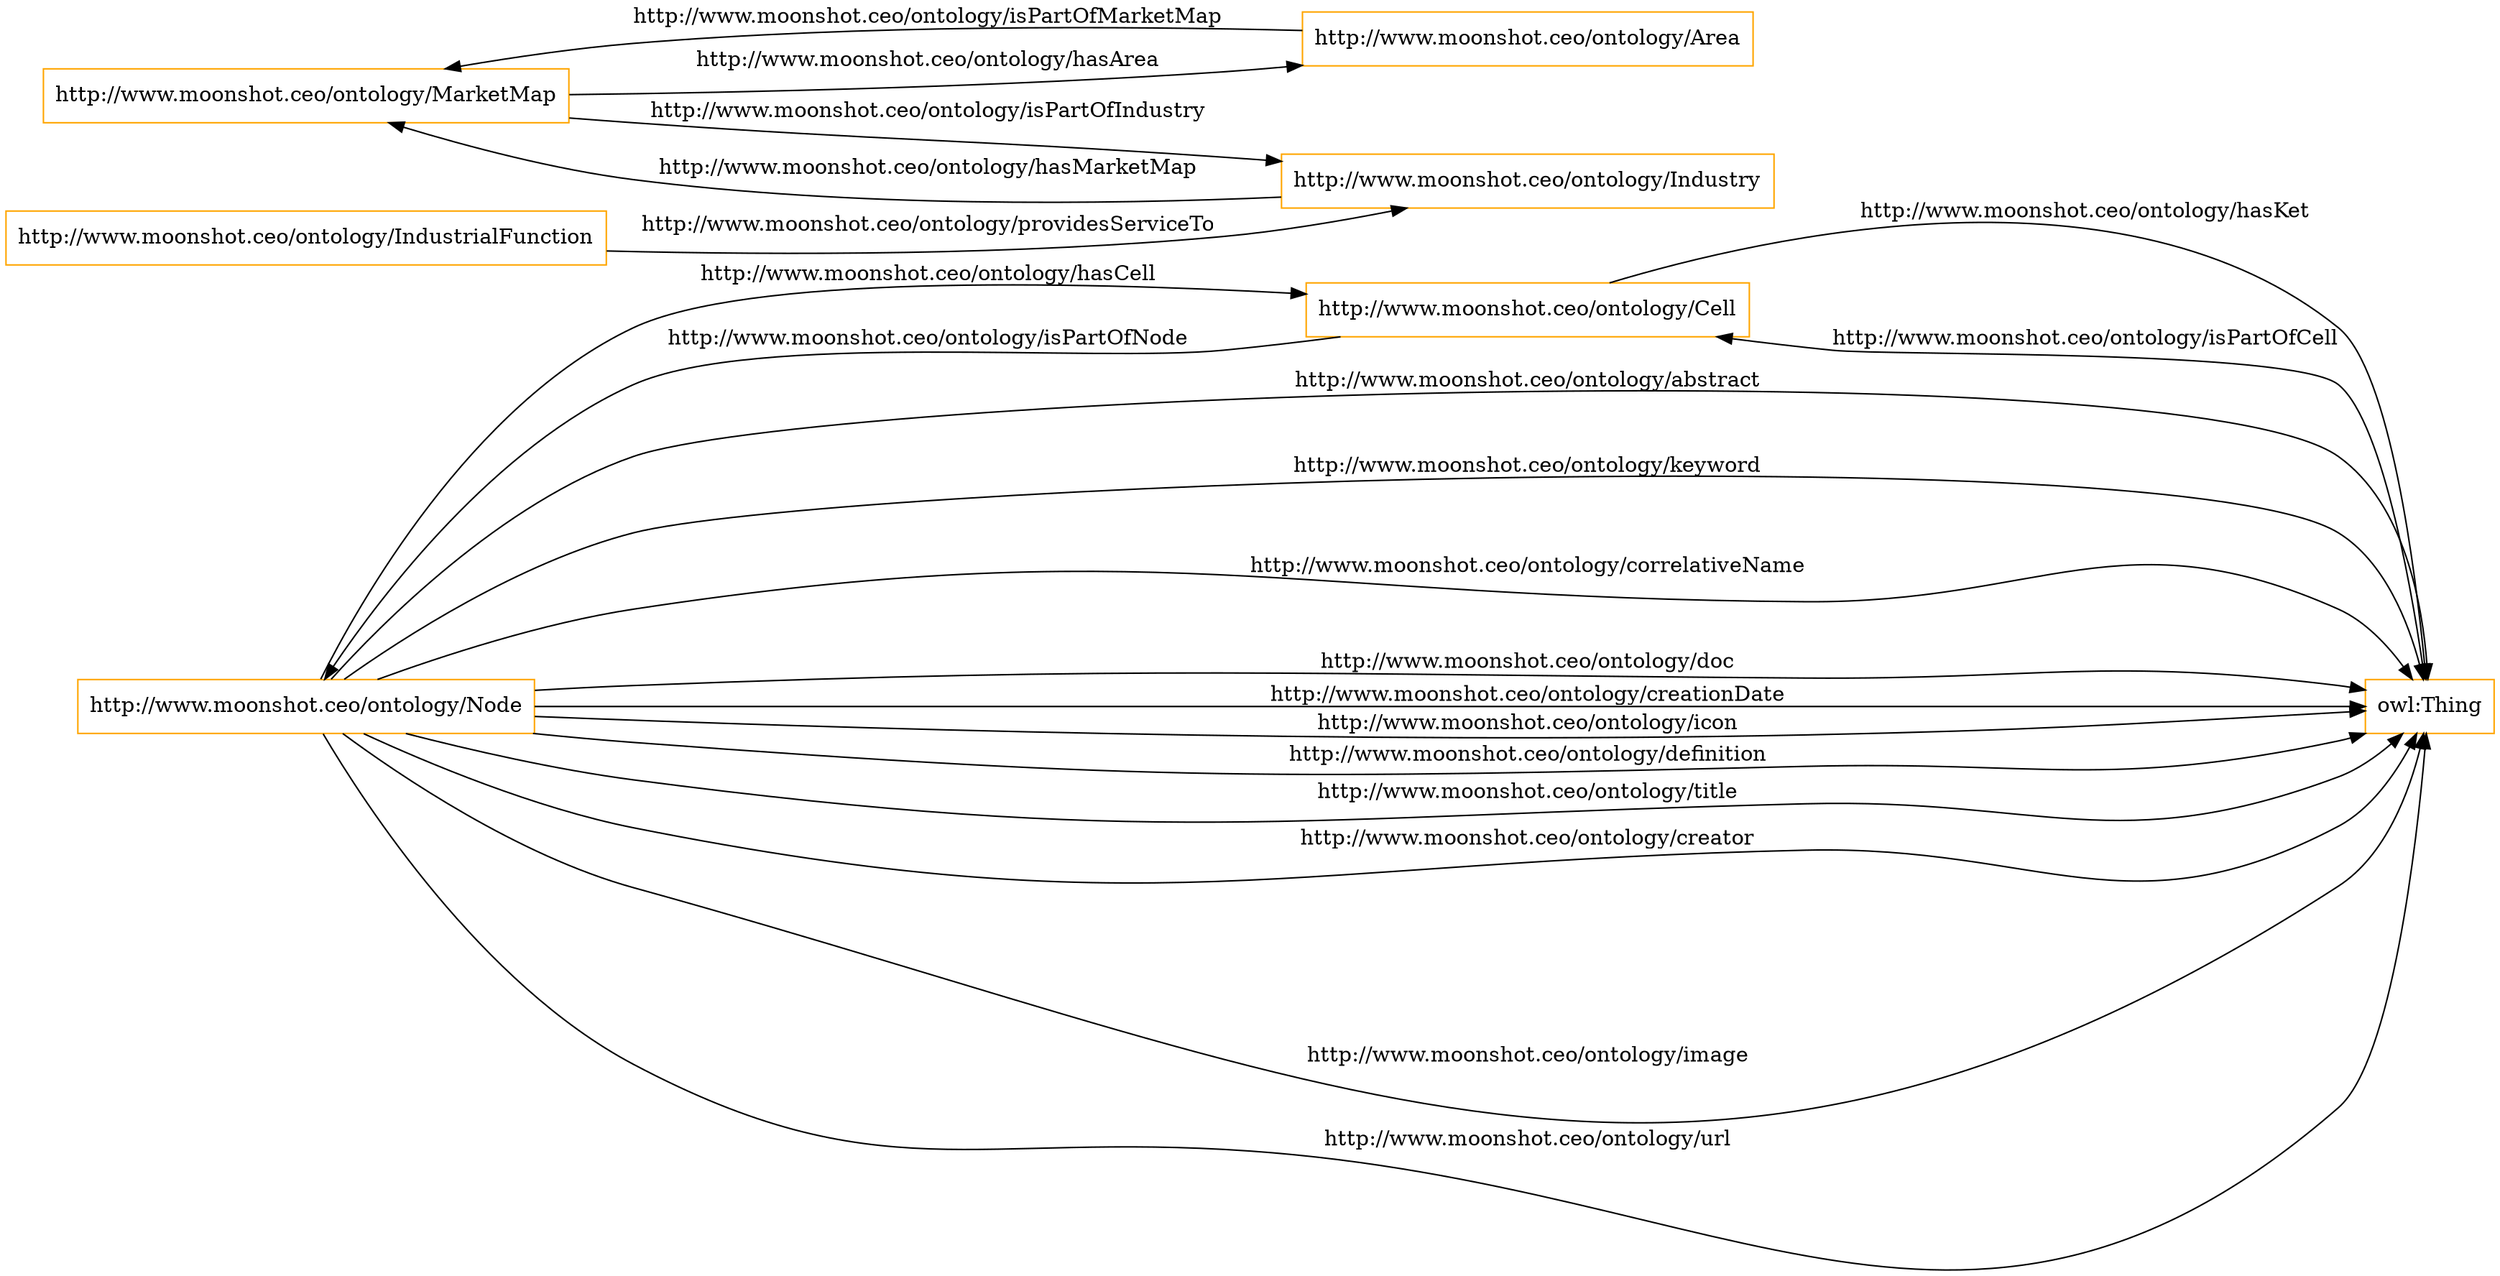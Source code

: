 digraph ar2dtool_diagram { 
rankdir=LR;
size="1501"
node [shape = rectangle, color="orange"]; "http://www.moonshot.ceo/ontology/Node" "http://www.moonshot.ceo/ontology/MarketMap" "http://www.moonshot.ceo/ontology/Industry" "http://www.moonshot.ceo/ontology/IndustrialFunction" "http://www.moonshot.ceo/ontology/Cell" "http://www.moonshot.ceo/ontology/Area" "owl:Thing" ; /*classes style*/
	"http://www.moonshot.ceo/ontology/IndustrialFunction" -> "http://www.moonshot.ceo/ontology/Industry" [ label = "http://www.moonshot.ceo/ontology/providesServiceTo" ];
	"http://www.moonshot.ceo/ontology/Node" -> "owl:Thing" [ label = "http://www.moonshot.ceo/ontology/abstract" ];
	"http://www.moonshot.ceo/ontology/Node" -> "owl:Thing" [ label = "http://www.moonshot.ceo/ontology/keyword" ];
	"http://www.moonshot.ceo/ontology/Node" -> "owl:Thing" [ label = "http://www.moonshot.ceo/ontology/correlativeName" ];
	"http://www.moonshot.ceo/ontology/Node" -> "owl:Thing" [ label = "http://www.moonshot.ceo/ontology/doc" ];
	"http://www.moonshot.ceo/ontology/Cell" -> "http://www.moonshot.ceo/ontology/Node" [ label = "http://www.moonshot.ceo/ontology/isPartOfNode" ];
	"http://www.moonshot.ceo/ontology/Industry" -> "http://www.moonshot.ceo/ontology/MarketMap" [ label = "http://www.moonshot.ceo/ontology/hasMarketMap" ];
	"http://www.moonshot.ceo/ontology/Node" -> "owl:Thing" [ label = "http://www.moonshot.ceo/ontology/creationDate" ];
	"http://www.moonshot.ceo/ontology/Node" -> "owl:Thing" [ label = "http://www.moonshot.ceo/ontology/icon" ];
	"http://www.moonshot.ceo/ontology/Area" -> "http://www.moonshot.ceo/ontology/MarketMap" [ label = "http://www.moonshot.ceo/ontology/isPartOfMarketMap" ];
	"http://www.moonshot.ceo/ontology/Node" -> "http://www.moonshot.ceo/ontology/Cell" [ label = "http://www.moonshot.ceo/ontology/hasCell" ];
	"owl:Thing" -> "http://www.moonshot.ceo/ontology/Cell" [ label = "http://www.moonshot.ceo/ontology/isPartOfCell" ];
	"http://www.moonshot.ceo/ontology/Cell" -> "owl:Thing" [ label = "http://www.moonshot.ceo/ontology/hasKet" ];
	"http://www.moonshot.ceo/ontology/MarketMap" -> "http://www.moonshot.ceo/ontology/Area" [ label = "http://www.moonshot.ceo/ontology/hasArea" ];
	"http://www.moonshot.ceo/ontology/Node" -> "owl:Thing" [ label = "http://www.moonshot.ceo/ontology/definition" ];
	"http://www.moonshot.ceo/ontology/MarketMap" -> "http://www.moonshot.ceo/ontology/Industry" [ label = "http://www.moonshot.ceo/ontology/isPartOfIndustry" ];
	"http://www.moonshot.ceo/ontology/Node" -> "owl:Thing" [ label = "http://www.moonshot.ceo/ontology/title" ];
	"http://www.moonshot.ceo/ontology/Node" -> "owl:Thing" [ label = "http://www.moonshot.ceo/ontology/creator" ];
	"http://www.moonshot.ceo/ontology/Node" -> "owl:Thing" [ label = "http://www.moonshot.ceo/ontology/image" ];
	"http://www.moonshot.ceo/ontology/Node" -> "owl:Thing" [ label = "http://www.moonshot.ceo/ontology/url" ];

}
